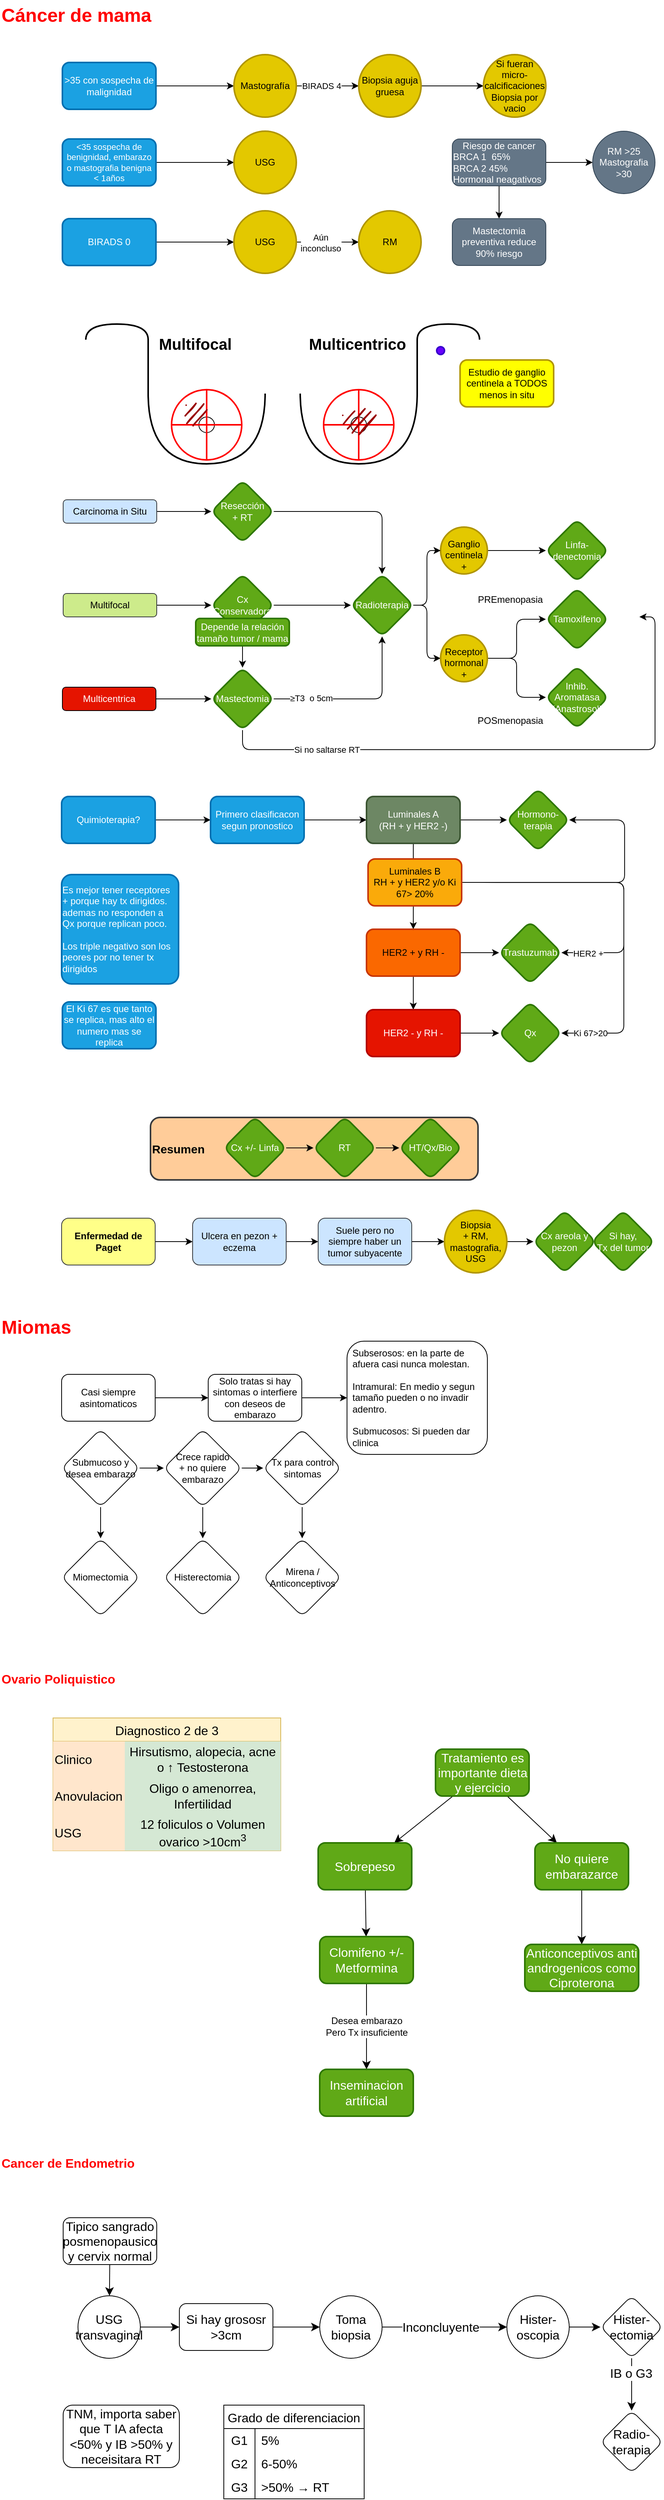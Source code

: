 <mxfile version="21.5.0" type="github">
  <diagram name="Página-1" id="x1ECHJm3GgScoIIS8FfD">
    <mxGraphModel dx="286" dy="864" grid="1" gridSize="10" guides="1" tooltips="1" connect="1" arrows="1" fold="1" page="1" pageScale="1" pageWidth="850" pageHeight="1100" math="0" shadow="0">
      <root>
        <mxCell id="0" />
        <mxCell id="1" parent="0" />
        <mxCell id="3IjL7LeWgJH9LYlmYb9x-1" value="Cáncer de mama" style="text;strokeColor=none;fillColor=none;html=1;fontSize=24;fontStyle=1;verticalAlign=middle;align=left;fontColor=#FF0000;" parent="1" vertex="1">
          <mxGeometry width="160" height="40" as="geometry" />
        </mxCell>
        <mxCell id="3IjL7LeWgJH9LYlmYb9x-4" value="" style="edgeStyle=orthogonalEdgeStyle;rounded=0;orthogonalLoop=1;jettySize=auto;html=1;" parent="1" source="3IjL7LeWgJH9LYlmYb9x-2" target="3IjL7LeWgJH9LYlmYb9x-3" edge="1">
          <mxGeometry relative="1" as="geometry" />
        </mxCell>
        <mxCell id="3IjL7LeWgJH9LYlmYb9x-2" value="&amp;gt;35 con sospecha de malignidad" style="rounded=1;whiteSpace=wrap;html=1;fillColor=#1ba1e2;fontColor=#ffffff;strokeColor=#006EAF;strokeWidth=2;" parent="1" vertex="1">
          <mxGeometry x="80" y="80" width="120" height="60" as="geometry" />
        </mxCell>
        <mxCell id="3IjL7LeWgJH9LYlmYb9x-6" value="" style="edgeStyle=orthogonalEdgeStyle;rounded=0;orthogonalLoop=1;jettySize=auto;html=1;" parent="1" source="3IjL7LeWgJH9LYlmYb9x-3" target="3IjL7LeWgJH9LYlmYb9x-5" edge="1">
          <mxGeometry relative="1" as="geometry" />
        </mxCell>
        <mxCell id="3IjL7LeWgJH9LYlmYb9x-7" value="BIRADS 4" style="edgeLabel;html=1;align=center;verticalAlign=middle;resizable=0;points=[];" parent="3IjL7LeWgJH9LYlmYb9x-6" vertex="1" connectable="0">
          <mxGeometry x="-0.2" relative="1" as="geometry">
            <mxPoint as="offset" />
          </mxGeometry>
        </mxCell>
        <mxCell id="3IjL7LeWgJH9LYlmYb9x-3" value="Mastografía" style="ellipse;whiteSpace=wrap;html=1;rounded=1;fillColor=#e3c800;fontColor=#000000;strokeColor=#B09500;strokeWidth=2;" parent="1" vertex="1">
          <mxGeometry x="300" y="70" width="80" height="80" as="geometry" />
        </mxCell>
        <mxCell id="3IjL7LeWgJH9LYlmYb9x-47" value="" style="edgeStyle=orthogonalEdgeStyle;rounded=0;orthogonalLoop=1;jettySize=auto;html=1;" parent="1" source="3IjL7LeWgJH9LYlmYb9x-5" target="3IjL7LeWgJH9LYlmYb9x-46" edge="1">
          <mxGeometry relative="1" as="geometry" />
        </mxCell>
        <mxCell id="3IjL7LeWgJH9LYlmYb9x-5" value="Biopsia aguja gruesa" style="ellipse;whiteSpace=wrap;html=1;rounded=1;fillColor=#e3c800;fontColor=#000000;strokeColor=#B09500;strokeWidth=2;" parent="1" vertex="1">
          <mxGeometry x="460" y="70" width="80" height="80" as="geometry" />
        </mxCell>
        <mxCell id="3IjL7LeWgJH9LYlmYb9x-11" value="" style="edgeStyle=orthogonalEdgeStyle;rounded=0;orthogonalLoop=1;jettySize=auto;html=1;" parent="1" source="3IjL7LeWgJH9LYlmYb9x-8" target="3IjL7LeWgJH9LYlmYb9x-10" edge="1">
          <mxGeometry relative="1" as="geometry" />
        </mxCell>
        <mxCell id="3IjL7LeWgJH9LYlmYb9x-8" value="&amp;lt;35 sospecha de benignidad, embarazo o mastografia benigna &amp;lt; 1años" style="whiteSpace=wrap;html=1;rounded=1;fontSize=11;fillColor=#1ba1e2;fontColor=#ffffff;strokeColor=#006EAF;strokeWidth=2;" parent="1" vertex="1">
          <mxGeometry x="80" y="178" width="120" height="60" as="geometry" />
        </mxCell>
        <mxCell id="3IjL7LeWgJH9LYlmYb9x-10" value="USG" style="ellipse;whiteSpace=wrap;html=1;rounded=1;fillColor=#e3c800;fontColor=#000000;strokeColor=#B09500;strokeWidth=2;" parent="1" vertex="1">
          <mxGeometry x="300" y="168" width="80" height="80" as="geometry" />
        </mxCell>
        <mxCell id="3IjL7LeWgJH9LYlmYb9x-12" value="" style="edgeStyle=orthogonalEdgeStyle;rounded=0;orthogonalLoop=1;jettySize=auto;html=1;" parent="1" source="3IjL7LeWgJH9LYlmYb9x-13" target="3IjL7LeWgJH9LYlmYb9x-14" edge="1">
          <mxGeometry relative="1" as="geometry" />
        </mxCell>
        <mxCell id="3IjL7LeWgJH9LYlmYb9x-13" value="BIRADS 0" style="whiteSpace=wrap;html=1;rounded=1;fillColor=#1ba1e2;fontColor=#ffffff;strokeColor=#006EAF;strokeWidth=2;" parent="1" vertex="1">
          <mxGeometry x="80" y="280" width="120" height="60" as="geometry" />
        </mxCell>
        <mxCell id="3IjL7LeWgJH9LYlmYb9x-16" value="" style="edgeStyle=orthogonalEdgeStyle;rounded=0;orthogonalLoop=1;jettySize=auto;html=1;" parent="1" source="3IjL7LeWgJH9LYlmYb9x-14" target="3IjL7LeWgJH9LYlmYb9x-15" edge="1">
          <mxGeometry relative="1" as="geometry" />
        </mxCell>
        <mxCell id="3IjL7LeWgJH9LYlmYb9x-17" value="Aún &lt;br&gt;inconcluso" style="edgeLabel;html=1;align=center;verticalAlign=middle;resizable=0;points=[];" parent="3IjL7LeWgJH9LYlmYb9x-16" vertex="1" connectable="0">
          <mxGeometry x="-0.225" y="-1" relative="1" as="geometry">
            <mxPoint as="offset" />
          </mxGeometry>
        </mxCell>
        <mxCell id="3IjL7LeWgJH9LYlmYb9x-14" value="USG" style="ellipse;whiteSpace=wrap;html=1;rounded=1;fillColor=#e3c800;fontColor=#000000;strokeColor=#B09500;strokeWidth=2;" parent="1" vertex="1">
          <mxGeometry x="300" y="270" width="80" height="80" as="geometry" />
        </mxCell>
        <mxCell id="3IjL7LeWgJH9LYlmYb9x-15" value="RM" style="ellipse;whiteSpace=wrap;html=1;rounded=1;fillColor=#e3c800;fontColor=#000000;strokeColor=#B09500;strokeWidth=2;" parent="1" vertex="1">
          <mxGeometry x="460" y="270" width="80" height="80" as="geometry" />
        </mxCell>
        <mxCell id="3IjL7LeWgJH9LYlmYb9x-117" value="" style="edgeStyle=orthogonalEdgeStyle;rounded=0;orthogonalLoop=1;jettySize=auto;html=1;" parent="1" source="3IjL7LeWgJH9LYlmYb9x-18" target="3IjL7LeWgJH9LYlmYb9x-116" edge="1">
          <mxGeometry relative="1" as="geometry" />
        </mxCell>
        <mxCell id="3IjL7LeWgJH9LYlmYb9x-124" value="" style="edgeStyle=orthogonalEdgeStyle;rounded=0;orthogonalLoop=1;jettySize=auto;html=1;" parent="1" source="3IjL7LeWgJH9LYlmYb9x-18" target="3IjL7LeWgJH9LYlmYb9x-123" edge="1">
          <mxGeometry relative="1" as="geometry" />
        </mxCell>
        <mxCell id="3IjL7LeWgJH9LYlmYb9x-18" value="Riesgo de cancer&lt;br&gt;&lt;div align=&quot;left&quot;&gt;BRCA 1&amp;nbsp; 65%&lt;br&gt;BRCA 2 45%&amp;nbsp;&amp;nbsp;&amp;nbsp; Hormonal neagativos&lt;/div&gt;" style="rounded=1;whiteSpace=wrap;html=1;fillColor=#647687;fontColor=#ffffff;strokeColor=#314354;" parent="1" vertex="1">
          <mxGeometry x="580" y="178" width="120" height="60" as="geometry" />
        </mxCell>
        <mxCell id="3IjL7LeWgJH9LYlmYb9x-50" value="" style="edgeStyle=orthogonalEdgeStyle;rounded=0;orthogonalLoop=1;jettySize=auto;html=1;" parent="1" source="3IjL7LeWgJH9LYlmYb9x-22" target="3IjL7LeWgJH9LYlmYb9x-49" edge="1">
          <mxGeometry relative="1" as="geometry" />
        </mxCell>
        <mxCell id="3IjL7LeWgJH9LYlmYb9x-22" value="Carcinoma in Situ" style="rounded=1;whiteSpace=wrap;html=1;fillColor=#cce5ff;strokeColor=#36393d;" parent="1" vertex="1">
          <mxGeometry x="81" y="640" width="120" height="30" as="geometry" />
        </mxCell>
        <mxCell id="3IjL7LeWgJH9LYlmYb9x-23" value="" style="shape=requiredInterface;html=1;verticalLabelPosition=bottom;sketch=0;direction=south;strokeWidth=2;" parent="1" vertex="1">
          <mxGeometry x="190" y="504" width="150" height="90" as="geometry" />
        </mxCell>
        <mxCell id="3IjL7LeWgJH9LYlmYb9x-24" value="" style="shape=requiredInterface;html=1;verticalLabelPosition=bottom;sketch=0;direction=north;strokeWidth=2;" parent="1" vertex="1">
          <mxGeometry x="110" y="415" width="80" height="20" as="geometry" />
        </mxCell>
        <mxCell id="3IjL7LeWgJH9LYlmYb9x-26" value="" style="endArrow=none;html=1;rounded=0;strokeWidth=2;" parent="1" edge="1">
          <mxGeometry width="50" height="50" relative="1" as="geometry">
            <mxPoint x="190" y="504" as="sourcePoint" />
            <mxPoint x="190" y="434" as="targetPoint" />
          </mxGeometry>
        </mxCell>
        <mxCell id="3IjL7LeWgJH9LYlmYb9x-31" value="" style="ellipse;whiteSpace=wrap;html=1;aspect=fixed;" parent="1" vertex="1">
          <mxGeometry x="255" y="534" width="20" height="20" as="geometry" />
        </mxCell>
        <mxCell id="3IjL7LeWgJH9LYlmYb9x-32" value="" style="shape=orEllipse;perimeter=ellipsePerimeter;whiteSpace=wrap;html=1;backgroundOutline=1;fillColor=none;strokeWidth=2;strokeColor=#FF0000;" parent="1" vertex="1">
          <mxGeometry x="220" y="499" width="90" height="90" as="geometry" />
        </mxCell>
        <mxCell id="3IjL7LeWgJH9LYlmYb9x-33" value="" style="shape=requiredInterface;html=1;verticalLabelPosition=bottom;sketch=0;direction=south;strokeWidth=2;" parent="1" vertex="1">
          <mxGeometry x="385" y="504" width="150" height="90" as="geometry" />
        </mxCell>
        <mxCell id="3IjL7LeWgJH9LYlmYb9x-34" value="" style="shape=requiredInterface;html=1;verticalLabelPosition=bottom;sketch=0;direction=north;strokeWidth=2;" parent="1" vertex="1">
          <mxGeometry x="535" y="415" width="80" height="20" as="geometry" />
        </mxCell>
        <mxCell id="3IjL7LeWgJH9LYlmYb9x-35" value="" style="endArrow=none;html=1;rounded=0;strokeWidth=2;" parent="1" edge="1">
          <mxGeometry width="50" height="50" relative="1" as="geometry">
            <mxPoint x="535" y="505" as="sourcePoint" />
            <mxPoint x="535" y="435" as="targetPoint" />
          </mxGeometry>
        </mxCell>
        <mxCell id="3IjL7LeWgJH9LYlmYb9x-36" value="" style="ellipse;whiteSpace=wrap;html=1;aspect=fixed;" parent="1" vertex="1">
          <mxGeometry x="450" y="534" width="20" height="20" as="geometry" />
        </mxCell>
        <mxCell id="3IjL7LeWgJH9LYlmYb9x-37" value="" style="shape=orEllipse;perimeter=ellipsePerimeter;whiteSpace=wrap;html=1;backgroundOutline=1;fillColor=none;strokeWidth=2;strokeColor=#FF0000;" parent="1" vertex="1">
          <mxGeometry x="415" y="499" width="90" height="90" as="geometry" />
        </mxCell>
        <mxCell id="3IjL7LeWgJH9LYlmYb9x-43" value="" style="ellipse;whiteSpace=wrap;html=1;aspect=fixed;fillColor=#6a00ff;strokeColor=#3700CC;fontColor=#ffffff;strokeWidth=2;" parent="1" vertex="1">
          <mxGeometry x="560" y="444" width="10" height="10" as="geometry" />
        </mxCell>
        <mxCell id="3IjL7LeWgJH9LYlmYb9x-44" value="Multifocal" style="text;strokeColor=none;fillColor=none;html=1;fontSize=20;fontStyle=1;verticalAlign=middle;align=center;" parent="1" vertex="1">
          <mxGeometry x="200" y="420" width="100" height="40" as="geometry" />
        </mxCell>
        <mxCell id="3IjL7LeWgJH9LYlmYb9x-45" value="Multicentrico" style="text;strokeColor=none;fillColor=none;html=1;fontSize=20;fontStyle=1;verticalAlign=middle;align=center;" parent="1" vertex="1">
          <mxGeometry x="408" y="420" width="100" height="40" as="geometry" />
        </mxCell>
        <mxCell id="3IjL7LeWgJH9LYlmYb9x-46" value="Si fueran micro-calcificaciones Biopsia por vacio" style="ellipse;whiteSpace=wrap;html=1;rounded=1;fillColor=#e3c800;fontColor=#000000;strokeColor=#B09500;strokeWidth=2;" parent="1" vertex="1">
          <mxGeometry x="620" y="70" width="80" height="80" as="geometry" />
        </mxCell>
        <mxCell id="3IjL7LeWgJH9LYlmYb9x-114" style="edgeStyle=orthogonalEdgeStyle;rounded=1;orthogonalLoop=1;jettySize=auto;html=1;" parent="1" source="3IjL7LeWgJH9LYlmYb9x-49" target="3IjL7LeWgJH9LYlmYb9x-62" edge="1">
          <mxGeometry relative="1" as="geometry" />
        </mxCell>
        <mxCell id="3IjL7LeWgJH9LYlmYb9x-49" value="Resección&lt;br&gt;+ RT" style="rhombus;whiteSpace=wrap;html=1;rounded=1;fillColor=#60a917;fontColor=#ffffff;strokeColor=#2D7600;strokeWidth=2;" parent="1" vertex="1">
          <mxGeometry x="271" y="615" width="80" height="80" as="geometry" />
        </mxCell>
        <mxCell id="3IjL7LeWgJH9LYlmYb9x-56" value="" style="edgeStyle=orthogonalEdgeStyle;rounded=0;orthogonalLoop=1;jettySize=auto;html=1;" parent="1" source="3IjL7LeWgJH9LYlmYb9x-51" target="3IjL7LeWgJH9LYlmYb9x-55" edge="1">
          <mxGeometry relative="1" as="geometry" />
        </mxCell>
        <mxCell id="3IjL7LeWgJH9LYlmYb9x-51" value="Multifocal" style="rounded=1;whiteSpace=wrap;html=1;fillColor=#cdeb8b;strokeColor=#36393d;" parent="1" vertex="1">
          <mxGeometry x="81" y="760" width="120" height="30" as="geometry" />
        </mxCell>
        <mxCell id="3IjL7LeWgJH9LYlmYb9x-52" value="" style="ellipse;whiteSpace=wrap;html=1;strokeWidth=0;fillWeight=2;hachureGap=8;fillColor=#990000;fillStyle=dots;sketch=1;strokeColor=none;" parent="1" vertex="1">
          <mxGeometry x="235" y="512" width="30" height="34" as="geometry" />
        </mxCell>
        <mxCell id="3IjL7LeWgJH9LYlmYb9x-53" value="" style="ellipse;whiteSpace=wrap;html=1;strokeWidth=0;fillWeight=2;hachureGap=8;fillColor=#990000;fillStyle=dots;sketch=1;strokeColor=none;" parent="1" vertex="1">
          <mxGeometry x="437.5" y="521" width="45" height="33" as="geometry" />
        </mxCell>
        <mxCell id="3IjL7LeWgJH9LYlmYb9x-54" value="Estudio de ganglio centinela a TODOS menos in situ" style="rounded=1;whiteSpace=wrap;html=1;fillColor=#FFFF00;fontColor=#000000;strokeColor=#B09500;strokeWidth=2;" parent="1" vertex="1">
          <mxGeometry x="590" y="461" width="120" height="60" as="geometry" />
        </mxCell>
        <mxCell id="3IjL7LeWgJH9LYlmYb9x-65" value="" style="orthogonalLoop=1;jettySize=auto;html=1;edgeStyle=elbowEdgeStyle;rounded=1;" parent="1" source="3IjL7LeWgJH9LYlmYb9x-55" target="3IjL7LeWgJH9LYlmYb9x-62" edge="1">
          <mxGeometry relative="1" as="geometry" />
        </mxCell>
        <mxCell id="3IjL7LeWgJH9LYlmYb9x-55" value="Cx Conservadora" style="rhombus;whiteSpace=wrap;html=1;rounded=1;fillColor=#60a917;fontColor=#ffffff;strokeColor=#2D7600;strokeWidth=2;" parent="1" vertex="1">
          <mxGeometry x="271" y="735" width="80" height="80" as="geometry" />
        </mxCell>
        <mxCell id="3IjL7LeWgJH9LYlmYb9x-57" value="" style="edgeStyle=orthogonalEdgeStyle;rounded=0;orthogonalLoop=1;jettySize=auto;html=1;" parent="1" source="3IjL7LeWgJH9LYlmYb9x-58" target="3IjL7LeWgJH9LYlmYb9x-59" edge="1">
          <mxGeometry relative="1" as="geometry" />
        </mxCell>
        <mxCell id="3IjL7LeWgJH9LYlmYb9x-58" value="Multicentrica" style="rounded=1;whiteSpace=wrap;html=1;fillColor=#e51400;fontColor=#ffffff;strokeColor=#000000;" parent="1" vertex="1">
          <mxGeometry x="80" y="880" width="120" height="30" as="geometry" />
        </mxCell>
        <mxCell id="3IjL7LeWgJH9LYlmYb9x-63" value="" style="orthogonalLoop=1;jettySize=auto;html=1;edgeStyle=elbowEdgeStyle;rounded=1;entryX=0.5;entryY=1;entryDx=0;entryDy=0;" parent="1" source="3IjL7LeWgJH9LYlmYb9x-59" target="3IjL7LeWgJH9LYlmYb9x-62" edge="1">
          <mxGeometry relative="1" as="geometry">
            <Array as="points">
              <mxPoint x="490" y="895" />
            </Array>
          </mxGeometry>
        </mxCell>
        <mxCell id="3IjL7LeWgJH9LYlmYb9x-79" value="≥T3&amp;nbsp; o 5cm" style="edgeLabel;html=1;align=center;verticalAlign=middle;resizable=0;points=[];" parent="3IjL7LeWgJH9LYlmYb9x-63" vertex="1" connectable="0">
          <mxGeometry x="-0.581" y="-1" relative="1" as="geometry">
            <mxPoint x="2" y="-2" as="offset" />
          </mxGeometry>
        </mxCell>
        <mxCell id="3IjL7LeWgJH9LYlmYb9x-77" style="edgeStyle=orthogonalEdgeStyle;rounded=1;orthogonalLoop=1;jettySize=auto;html=1;" parent="1" source="3IjL7LeWgJH9LYlmYb9x-59" edge="1">
          <mxGeometry relative="1" as="geometry">
            <mxPoint x="820" y="790" as="targetPoint" />
            <Array as="points">
              <mxPoint x="311" y="960" />
              <mxPoint x="840" y="960" />
            </Array>
          </mxGeometry>
        </mxCell>
        <mxCell id="3IjL7LeWgJH9LYlmYb9x-80" value="Si no saltarse RT" style="edgeLabel;html=1;align=center;verticalAlign=middle;resizable=0;points=[];" parent="3IjL7LeWgJH9LYlmYb9x-77" vertex="1" connectable="0">
          <mxGeometry x="-0.64" y="-2" relative="1" as="geometry">
            <mxPoint x="-1" y="-2" as="offset" />
          </mxGeometry>
        </mxCell>
        <mxCell id="3IjL7LeWgJH9LYlmYb9x-59" value="Mastectomia" style="rhombus;whiteSpace=wrap;html=1;rounded=1;fillColor=#60a917;fontColor=#ffffff;strokeColor=#2D7600;strokeWidth=2;" parent="1" vertex="1">
          <mxGeometry x="271" y="855" width="80" height="80" as="geometry" />
        </mxCell>
        <mxCell id="3IjL7LeWgJH9LYlmYb9x-115" style="edgeStyle=orthogonalEdgeStyle;rounded=0;orthogonalLoop=1;jettySize=auto;html=1;entryX=0.5;entryY=0;entryDx=0;entryDy=0;" parent="1" source="3IjL7LeWgJH9LYlmYb9x-60" target="3IjL7LeWgJH9LYlmYb9x-59" edge="1">
          <mxGeometry relative="1" as="geometry" />
        </mxCell>
        <mxCell id="3IjL7LeWgJH9LYlmYb9x-60" value="Depende la relación tamaño tumor / mama" style="rounded=1;whiteSpace=wrap;html=1;fillColor=#60a917;fontColor=#ffffff;strokeColor=#2D7600;strokeWidth=2;" parent="1" vertex="1">
          <mxGeometry x="251" y="792" width="120" height="35" as="geometry" />
        </mxCell>
        <mxCell id="3IjL7LeWgJH9LYlmYb9x-68" value="" style="edgeStyle=elbowEdgeStyle;orthogonalLoop=1;jettySize=auto;html=1;" parent="1" source="3IjL7LeWgJH9LYlmYb9x-61" target="3IjL7LeWgJH9LYlmYb9x-67" edge="1">
          <mxGeometry relative="1" as="geometry" />
        </mxCell>
        <mxCell id="3IjL7LeWgJH9LYlmYb9x-61" value="Ganglio centinela +" style="ellipse;whiteSpace=wrap;html=1;aspect=fixed;verticalAlign=bottom;fillColor=#e3c800;fontColor=#000000;strokeColor=#B09500;strokeWidth=2;" parent="1" vertex="1">
          <mxGeometry x="565" y="675" width="60" height="60" as="geometry" />
        </mxCell>
        <mxCell id="3IjL7LeWgJH9LYlmYb9x-64" value="" style="edgeStyle=elbowEdgeStyle;orthogonalLoop=1;jettySize=auto;html=1;exitX=1;exitY=0.5;exitDx=0;exitDy=0;" parent="1" source="3IjL7LeWgJH9LYlmYb9x-62" target="3IjL7LeWgJH9LYlmYb9x-61" edge="1">
          <mxGeometry relative="1" as="geometry">
            <mxPoint x="535" y="773" as="sourcePoint" />
          </mxGeometry>
        </mxCell>
        <mxCell id="3IjL7LeWgJH9LYlmYb9x-70" value="" style="edgeStyle=elbowEdgeStyle;orthogonalLoop=1;jettySize=auto;html=1;exitX=1;exitY=0.5;exitDx=0;exitDy=0;" parent="1" source="3IjL7LeWgJH9LYlmYb9x-62" target="3IjL7LeWgJH9LYlmYb9x-69" edge="1">
          <mxGeometry relative="1" as="geometry">
            <mxPoint x="535" y="773" as="sourcePoint" />
          </mxGeometry>
        </mxCell>
        <mxCell id="3IjL7LeWgJH9LYlmYb9x-62" value="Radioterapia" style="rhombus;whiteSpace=wrap;html=1;rounded=1;fillColor=#60a917;fontColor=#ffffff;strokeColor=#2D7600;strokeWidth=2;" parent="1" vertex="1">
          <mxGeometry x="450" y="735" width="80" height="80" as="geometry" />
        </mxCell>
        <mxCell id="3IjL7LeWgJH9LYlmYb9x-67" value="Linfa-denectomia " style="rhombus;whiteSpace=wrap;html=1;rounded=1;fillColor=#60a917;fontColor=#ffffff;strokeColor=#2D7600;strokeWidth=2;" parent="1" vertex="1">
          <mxGeometry x="700" y="665" width="80" height="80" as="geometry" />
        </mxCell>
        <mxCell id="3IjL7LeWgJH9LYlmYb9x-72" value="" style="edgeStyle=elbowEdgeStyle;orthogonalLoop=1;jettySize=auto;html=1;" parent="1" source="3IjL7LeWgJH9LYlmYb9x-69" target="3IjL7LeWgJH9LYlmYb9x-71" edge="1">
          <mxGeometry relative="1" as="geometry" />
        </mxCell>
        <mxCell id="3IjL7LeWgJH9LYlmYb9x-74" value="" style="edgeStyle=elbowEdgeStyle;orthogonalLoop=1;jettySize=auto;html=1;" parent="1" source="3IjL7LeWgJH9LYlmYb9x-69" target="3IjL7LeWgJH9LYlmYb9x-73" edge="1">
          <mxGeometry relative="1" as="geometry" />
        </mxCell>
        <mxCell id="3IjL7LeWgJH9LYlmYb9x-69" value="Receptor hormonal +" style="ellipse;whiteSpace=wrap;html=1;rounded=1;verticalAlign=bottom;fillColor=#e3c800;fontColor=#000000;strokeColor=#B09500;strokeWidth=2;" parent="1" vertex="1">
          <mxGeometry x="565" y="813" width="60" height="60" as="geometry" />
        </mxCell>
        <mxCell id="3IjL7LeWgJH9LYlmYb9x-71" value="Tamoxifeno" style="rhombus;whiteSpace=wrap;html=1;rounded=1;fillColor=#60a917;fontColor=#ffffff;strokeColor=#2D7600;strokeWidth=2;" parent="1" vertex="1">
          <mxGeometry x="700" y="753" width="80" height="80" as="geometry" />
        </mxCell>
        <mxCell id="3IjL7LeWgJH9LYlmYb9x-73" value="Inhib. Aromatasa (Anastrosol)" style="rhombus;whiteSpace=wrap;html=1;rounded=1;fillColor=#60a917;fontColor=#ffffff;strokeColor=#2D7600;strokeWidth=2;" parent="1" vertex="1">
          <mxGeometry x="700" y="853" width="80" height="80" as="geometry" />
        </mxCell>
        <mxCell id="3IjL7LeWgJH9LYlmYb9x-75" value="PREmenopasia" style="text;html=1;align=center;verticalAlign=middle;resizable=0;points=[];autosize=1;strokeColor=none;fillColor=none;" parent="1" vertex="1">
          <mxGeometry x="599" y="753" width="110" height="30" as="geometry" />
        </mxCell>
        <mxCell id="3IjL7LeWgJH9LYlmYb9x-76" value="POSmenopasia" style="text;html=1;align=center;verticalAlign=middle;resizable=0;points=[];autosize=1;strokeColor=none;fillColor=none;" parent="1" vertex="1">
          <mxGeometry x="599" y="908" width="110" height="30" as="geometry" />
        </mxCell>
        <mxCell id="3IjL7LeWgJH9LYlmYb9x-84" value="" style="edgeStyle=orthogonalEdgeStyle;rounded=0;orthogonalLoop=1;jettySize=auto;html=1;" parent="1" source="3IjL7LeWgJH9LYlmYb9x-82" target="3IjL7LeWgJH9LYlmYb9x-83" edge="1">
          <mxGeometry relative="1" as="geometry" />
        </mxCell>
        <mxCell id="3IjL7LeWgJH9LYlmYb9x-82" value="Quimioterapia?" style="rounded=1;whiteSpace=wrap;html=1;fillColor=#1ba1e2;fontColor=#ffffff;strokeColor=#006EAF;strokeWidth=2;" parent="1" vertex="1">
          <mxGeometry x="79" y="1020" width="120" height="60" as="geometry" />
        </mxCell>
        <mxCell id="3IjL7LeWgJH9LYlmYb9x-86" value="" style="edgeStyle=orthogonalEdgeStyle;rounded=0;orthogonalLoop=1;jettySize=auto;html=1;" parent="1" source="3IjL7LeWgJH9LYlmYb9x-83" target="3IjL7LeWgJH9LYlmYb9x-85" edge="1">
          <mxGeometry relative="1" as="geometry" />
        </mxCell>
        <mxCell id="3IjL7LeWgJH9LYlmYb9x-83" value="Primero clasificacon segun pronostico" style="whiteSpace=wrap;html=1;rounded=1;fillColor=#1ba1e2;fontColor=#ffffff;strokeColor=#006EAF;strokeWidth=2;" parent="1" vertex="1">
          <mxGeometry x="270" y="1020" width="120" height="60" as="geometry" />
        </mxCell>
        <mxCell id="3IjL7LeWgJH9LYlmYb9x-88" value="" style="edgeStyle=orthogonalEdgeStyle;rounded=0;orthogonalLoop=1;jettySize=auto;html=1;" parent="1" source="3IjL7LeWgJH9LYlmYb9x-85" target="3IjL7LeWgJH9LYlmYb9x-87" edge="1">
          <mxGeometry relative="1" as="geometry" />
        </mxCell>
        <mxCell id="3IjL7LeWgJH9LYlmYb9x-100" value="" style="edgeStyle=orthogonalEdgeStyle;rounded=0;orthogonalLoop=1;jettySize=auto;html=1;" parent="1" source="3IjL7LeWgJH9LYlmYb9x-85" target="3IjL7LeWgJH9LYlmYb9x-99" edge="1">
          <mxGeometry relative="1" as="geometry" />
        </mxCell>
        <mxCell id="3IjL7LeWgJH9LYlmYb9x-85" value="Luminales A&lt;br&gt;(RH + y HER2 -)" style="whiteSpace=wrap;html=1;rounded=1;fillColor=#6d8764;fontColor=#ffffff;strokeColor=#3A5431;strokeWidth=2;" parent="1" vertex="1">
          <mxGeometry x="470" y="1020" width="120" height="60" as="geometry" />
        </mxCell>
        <mxCell id="3IjL7LeWgJH9LYlmYb9x-90" value="" style="edgeStyle=orthogonalEdgeStyle;rounded=0;orthogonalLoop=1;jettySize=auto;html=1;" parent="1" source="3IjL7LeWgJH9LYlmYb9x-87" target="3IjL7LeWgJH9LYlmYb9x-89" edge="1">
          <mxGeometry relative="1" as="geometry" />
        </mxCell>
        <mxCell id="3IjL7LeWgJH9LYlmYb9x-93" value="" style="edgeStyle=orthogonalEdgeStyle;rounded=0;orthogonalLoop=1;jettySize=auto;html=1;" parent="1" source="3IjL7LeWgJH9LYlmYb9x-87" target="3IjL7LeWgJH9LYlmYb9x-92" edge="1">
          <mxGeometry relative="1" as="geometry" />
        </mxCell>
        <mxCell id="3IjL7LeWgJH9LYlmYb9x-87" value="HER2 + y RH -" style="whiteSpace=wrap;html=1;rounded=1;fillColor=#fa6800;fontColor=#000000;strokeColor=#C73500;strokeWidth=2;" parent="1" vertex="1">
          <mxGeometry x="470" y="1190" width="120" height="60" as="geometry" />
        </mxCell>
        <mxCell id="3IjL7LeWgJH9LYlmYb9x-95" value="" style="edgeStyle=orthogonalEdgeStyle;rounded=0;orthogonalLoop=1;jettySize=auto;html=1;" parent="1" source="3IjL7LeWgJH9LYlmYb9x-89" target="3IjL7LeWgJH9LYlmYb9x-94" edge="1">
          <mxGeometry relative="1" as="geometry" />
        </mxCell>
        <mxCell id="3IjL7LeWgJH9LYlmYb9x-89" value="HER2 - y RH -" style="whiteSpace=wrap;html=1;rounded=1;fillColor=#e51400;fontColor=#ffffff;strokeColor=#B20000;strokeWidth=2;" parent="1" vertex="1">
          <mxGeometry x="470" y="1293" width="120" height="60" as="geometry" />
        </mxCell>
        <mxCell id="3IjL7LeWgJH9LYlmYb9x-91" value="&lt;div align=&quot;left&quot;&gt;Es mejor tener receptores + porque hay tx dirigidos. ademas no responden a Qx porque replican poco. &lt;br&gt;&lt;/div&gt;&lt;div align=&quot;left&quot;&gt;&lt;br&gt;&lt;/div&gt;&lt;div align=&quot;left&quot;&gt;Los triple negativo son los peores por no tener tx dirigidos&lt;br&gt;&lt;/div&gt;" style="rounded=1;whiteSpace=wrap;html=1;align=center;arcSize=9;fillColor=#1ba1e2;fontColor=#ffffff;strokeColor=#006EAF;strokeWidth=2;" parent="1" vertex="1">
          <mxGeometry x="79" y="1120" width="150" height="140" as="geometry" />
        </mxCell>
        <mxCell id="3IjL7LeWgJH9LYlmYb9x-92" value="Trastuzumab" style="rhombus;whiteSpace=wrap;html=1;rounded=1;strokeWidth=2;fillColor=#60a917;fontColor=#ffffff;strokeColor=#2D7600;" parent="1" vertex="1">
          <mxGeometry x="640" y="1180" width="80" height="80" as="geometry" />
        </mxCell>
        <mxCell id="3IjL7LeWgJH9LYlmYb9x-94" value="Qx" style="rhombus;whiteSpace=wrap;html=1;rounded=1;strokeWidth=2;fillColor=#60a917;fontColor=#ffffff;strokeColor=#2D7600;" parent="1" vertex="1">
          <mxGeometry x="640" y="1283" width="80" height="80" as="geometry" />
        </mxCell>
        <mxCell id="3IjL7LeWgJH9LYlmYb9x-118" style="edgeStyle=orthogonalEdgeStyle;rounded=1;orthogonalLoop=1;jettySize=auto;html=1;entryX=1;entryY=0.5;entryDx=0;entryDy=0;" parent="1" target="3IjL7LeWgJH9LYlmYb9x-99" edge="1">
          <mxGeometry relative="1" as="geometry">
            <mxPoint x="613" y="1130.059" as="sourcePoint" />
            <mxPoint x="751" y="1050" as="targetPoint" />
            <Array as="points">
              <mxPoint x="801" y="1130" />
              <mxPoint x="801" y="1050" />
            </Array>
          </mxGeometry>
        </mxCell>
        <mxCell id="3IjL7LeWgJH9LYlmYb9x-119" style="edgeStyle=orthogonalEdgeStyle;rounded=1;orthogonalLoop=1;jettySize=auto;html=1;entryX=1;entryY=0.5;entryDx=0;entryDy=0;" parent="1" source="3IjL7LeWgJH9LYlmYb9x-97" target="3IjL7LeWgJH9LYlmYb9x-92" edge="1">
          <mxGeometry relative="1" as="geometry">
            <Array as="points">
              <mxPoint x="800" y="1130" />
              <mxPoint x="800" y="1220" />
            </Array>
          </mxGeometry>
        </mxCell>
        <mxCell id="3IjL7LeWgJH9LYlmYb9x-121" value="HER2 +" style="edgeLabel;html=1;align=center;verticalAlign=middle;resizable=0;points=[];" parent="3IjL7LeWgJH9LYlmYb9x-119" vertex="1" connectable="0">
          <mxGeometry x="0.846" y="1" relative="1" as="geometry">
            <mxPoint x="5" as="offset" />
          </mxGeometry>
        </mxCell>
        <mxCell id="3IjL7LeWgJH9LYlmYb9x-120" style="edgeStyle=orthogonalEdgeStyle;rounded=1;orthogonalLoop=1;jettySize=auto;html=1;entryX=1;entryY=0.5;entryDx=0;entryDy=0;" parent="1" source="3IjL7LeWgJH9LYlmYb9x-97" target="3IjL7LeWgJH9LYlmYb9x-94" edge="1">
          <mxGeometry relative="1" as="geometry">
            <Array as="points">
              <mxPoint x="800" y="1130" />
              <mxPoint x="800" y="1323" />
            </Array>
          </mxGeometry>
        </mxCell>
        <mxCell id="3IjL7LeWgJH9LYlmYb9x-122" value="Ki 67&amp;gt;20" style="edgeLabel;html=1;align=center;verticalAlign=middle;resizable=0;points=[];" parent="3IjL7LeWgJH9LYlmYb9x-120" vertex="1" connectable="0">
          <mxGeometry x="0.874" relative="1" as="geometry">
            <mxPoint x="6" as="offset" />
          </mxGeometry>
        </mxCell>
        <mxCell id="3IjL7LeWgJH9LYlmYb9x-97" value="Luminales B&lt;br&gt;RH + y HER2 y/o Ki 67&amp;gt; 20%" style="whiteSpace=wrap;html=1;rounded=1;fillColor=#FAAA0A;fontColor=#000000;strokeColor=#C73500;strokeWidth=2;" parent="1" vertex="1">
          <mxGeometry x="472" y="1100" width="120" height="60" as="geometry" />
        </mxCell>
        <mxCell id="3IjL7LeWgJH9LYlmYb9x-99" value="Hormono-terapia" style="rhombus;whiteSpace=wrap;html=1;rounded=1;strokeWidth=2;fillColor=#60a917;fontColor=#ffffff;strokeColor=#2D7600;" parent="1" vertex="1">
          <mxGeometry x="650" y="1010" width="80" height="80" as="geometry" />
        </mxCell>
        <mxCell id="3IjL7LeWgJH9LYlmYb9x-101" value="El Ki 67 es que tanto se replica, mas alto el numero mas se replica" style="rounded=1;whiteSpace=wrap;html=1;fillColor=#1ba1e2;fontColor=#ffffff;strokeColor=#006EAF;strokeWidth=2;" parent="1" vertex="1">
          <mxGeometry x="80" y="1283" width="120" height="60" as="geometry" />
        </mxCell>
        <mxCell id="3IjL7LeWgJH9LYlmYb9x-107" value="Resumen" style="rounded=1;whiteSpace=wrap;html=1;fillColor=#ffcc99;strokeColor=#36393d;strokeWidth=2;align=left;fontSize=15;fontStyle=1" parent="1" vertex="1">
          <mxGeometry x="193" y="1431" width="420" height="80" as="geometry" />
        </mxCell>
        <mxCell id="3IjL7LeWgJH9LYlmYb9x-111" value="" style="edgeStyle=orthogonalEdgeStyle;rounded=0;orthogonalLoop=1;jettySize=auto;html=1;" parent="1" source="3IjL7LeWgJH9LYlmYb9x-108" target="3IjL7LeWgJH9LYlmYb9x-110" edge="1">
          <mxGeometry relative="1" as="geometry" />
        </mxCell>
        <mxCell id="3IjL7LeWgJH9LYlmYb9x-108" value="Cx +/- Linfa" style="rhombus;whiteSpace=wrap;html=1;rounded=1;fillColor=#60a917;fontColor=#ffffff;strokeColor=#2D7600;strokeWidth=2;" parent="1" vertex="1">
          <mxGeometry x="287" y="1430" width="80" height="80" as="geometry" />
        </mxCell>
        <mxCell id="3IjL7LeWgJH9LYlmYb9x-113" value="" style="edgeStyle=orthogonalEdgeStyle;rounded=0;orthogonalLoop=1;jettySize=auto;html=1;" parent="1" source="3IjL7LeWgJH9LYlmYb9x-110" target="3IjL7LeWgJH9LYlmYb9x-112" edge="1">
          <mxGeometry relative="1" as="geometry" />
        </mxCell>
        <mxCell id="3IjL7LeWgJH9LYlmYb9x-110" value="RT" style="rhombus;whiteSpace=wrap;html=1;rounded=1;fillColor=#60a917;fontColor=#ffffff;strokeColor=#2D7600;strokeWidth=2;" parent="1" vertex="1">
          <mxGeometry x="402" y="1430" width="80" height="80" as="geometry" />
        </mxCell>
        <mxCell id="3IjL7LeWgJH9LYlmYb9x-112" value="HT/Qx/Bio" style="rhombus;whiteSpace=wrap;html=1;rounded=1;fillColor=#60a917;fontColor=#ffffff;strokeColor=#2D7600;strokeWidth=2;" parent="1" vertex="1">
          <mxGeometry x="512" y="1430" width="80" height="80" as="geometry" />
        </mxCell>
        <mxCell id="3IjL7LeWgJH9LYlmYb9x-116" value="&lt;div&gt;RM &amp;gt;25&lt;br&gt;Mastografia &amp;gt;30&lt;br&gt;&lt;/div&gt;" style="ellipse;whiteSpace=wrap;html=1;fillColor=#647687;strokeColor=#314354;fontColor=#ffffff;rounded=1;" parent="1" vertex="1">
          <mxGeometry x="760" y="168" width="80" height="80" as="geometry" />
        </mxCell>
        <mxCell id="3IjL7LeWgJH9LYlmYb9x-123" value="Mastectomia preventiva reduce 90% riesgo" style="rounded=1;whiteSpace=wrap;html=1;fillColor=#647687;fontColor=#ffffff;strokeColor=#314354;" parent="1" vertex="1">
          <mxGeometry x="580" y="280" width="120" height="60" as="geometry" />
        </mxCell>
        <mxCell id="3IjL7LeWgJH9LYlmYb9x-127" value="" style="edgeStyle=orthogonalEdgeStyle;rounded=0;orthogonalLoop=1;jettySize=auto;html=1;" parent="1" source="3IjL7LeWgJH9LYlmYb9x-125" target="3IjL7LeWgJH9LYlmYb9x-126" edge="1">
          <mxGeometry relative="1" as="geometry" />
        </mxCell>
        <mxCell id="3IjL7LeWgJH9LYlmYb9x-125" value="Enfermedad de Paget" style="rounded=1;whiteSpace=wrap;html=1;fillColor=#ffff88;strokeColor=#36393d;fontStyle=1" parent="1" vertex="1">
          <mxGeometry x="79" y="1560" width="120" height="60" as="geometry" />
        </mxCell>
        <mxCell id="3IjL7LeWgJH9LYlmYb9x-129" value="" style="edgeStyle=orthogonalEdgeStyle;rounded=0;orthogonalLoop=1;jettySize=auto;html=1;" parent="1" source="3IjL7LeWgJH9LYlmYb9x-126" target="3IjL7LeWgJH9LYlmYb9x-128" edge="1">
          <mxGeometry relative="1" as="geometry" />
        </mxCell>
        <mxCell id="3IjL7LeWgJH9LYlmYb9x-126" value="Ulcera en pezon + eczema" style="whiteSpace=wrap;html=1;rounded=1;fillColor=#cce5ff;strokeColor=#36393d;" parent="1" vertex="1">
          <mxGeometry x="247" y="1560" width="120" height="60" as="geometry" />
        </mxCell>
        <mxCell id="3IjL7LeWgJH9LYlmYb9x-131" value="" style="edgeStyle=orthogonalEdgeStyle;rounded=0;orthogonalLoop=1;jettySize=auto;html=1;" parent="1" source="3IjL7LeWgJH9LYlmYb9x-128" target="3IjL7LeWgJH9LYlmYb9x-130" edge="1">
          <mxGeometry relative="1" as="geometry" />
        </mxCell>
        <mxCell id="3IjL7LeWgJH9LYlmYb9x-128" value="Suele pero no siempre haber un tumor subyacente" style="whiteSpace=wrap;html=1;rounded=1;fillColor=#cce5ff;strokeColor=#36393d;" parent="1" vertex="1">
          <mxGeometry x="408" y="1560" width="120" height="60" as="geometry" />
        </mxCell>
        <mxCell id="3IjL7LeWgJH9LYlmYb9x-133" value="" style="edgeStyle=orthogonalEdgeStyle;rounded=0;orthogonalLoop=1;jettySize=auto;html=1;" parent="1" source="3IjL7LeWgJH9LYlmYb9x-130" target="3IjL7LeWgJH9LYlmYb9x-132" edge="1">
          <mxGeometry relative="1" as="geometry" />
        </mxCell>
        <mxCell id="3IjL7LeWgJH9LYlmYb9x-130" value="Biopsia &lt;br&gt;+ RM, mastografia, USG" style="ellipse;whiteSpace=wrap;html=1;rounded=1;fillColor=#e3c800;fontColor=#000000;strokeColor=#B09500;strokeWidth=2;" parent="1" vertex="1">
          <mxGeometry x="570" y="1550" width="80" height="80" as="geometry" />
        </mxCell>
        <mxCell id="3IjL7LeWgJH9LYlmYb9x-132" value="Cx areola y pezon " style="rhombus;whiteSpace=wrap;html=1;rounded=1;verticalAlign=middle;fillColor=#60a917;fontColor=#ffffff;strokeColor=#2D7600;strokeWidth=2;" parent="1" vertex="1">
          <mxGeometry x="684" y="1550" width="80" height="80" as="geometry" />
        </mxCell>
        <mxCell id="3IjL7LeWgJH9LYlmYb9x-134" value="Si hay, &lt;br&gt;Tx del tumor" style="rhombus;whiteSpace=wrap;html=1;rounded=1;fillColor=#60a917;fontColor=#ffffff;strokeColor=#2D7600;strokeWidth=2;" parent="1" vertex="1">
          <mxGeometry x="759" y="1550" width="80" height="80" as="geometry" />
        </mxCell>
        <mxCell id="3IjL7LeWgJH9LYlmYb9x-136" value="Miomas" style="text;strokeColor=none;fillColor=none;html=1;fontSize=24;fontStyle=1;verticalAlign=middle;align=left;fontColor=#FF0000;" parent="1" vertex="1">
          <mxGeometry y="1680" width="100" height="40" as="geometry" />
        </mxCell>
        <mxCell id="3IjL7LeWgJH9LYlmYb9x-139" value="" style="edgeStyle=orthogonalEdgeStyle;rounded=0;orthogonalLoop=1;jettySize=auto;html=1;" parent="1" source="3IjL7LeWgJH9LYlmYb9x-137" target="3IjL7LeWgJH9LYlmYb9x-138" edge="1">
          <mxGeometry relative="1" as="geometry" />
        </mxCell>
        <mxCell id="3IjL7LeWgJH9LYlmYb9x-137" value="Casi siempre asintomaticos" style="rounded=1;whiteSpace=wrap;html=1;" parent="1" vertex="1">
          <mxGeometry x="79" y="1760" width="120" height="60" as="geometry" />
        </mxCell>
        <mxCell id="3IjL7LeWgJH9LYlmYb9x-141" value="" style="edgeStyle=orthogonalEdgeStyle;rounded=0;orthogonalLoop=1;jettySize=auto;html=1;" parent="1" source="3IjL7LeWgJH9LYlmYb9x-138" target="3IjL7LeWgJH9LYlmYb9x-140" edge="1">
          <mxGeometry relative="1" as="geometry" />
        </mxCell>
        <mxCell id="3IjL7LeWgJH9LYlmYb9x-138" value="Solo tratas si hay sintomas o interfiere con deseos de embarazo" style="whiteSpace=wrap;html=1;rounded=1;" parent="1" vertex="1">
          <mxGeometry x="267" y="1760" width="120" height="60" as="geometry" />
        </mxCell>
        <mxCell id="3IjL7LeWgJH9LYlmYb9x-140" value="Subserosos: en la parte de afuera casi nunca molestan.&lt;br&gt;&lt;br&gt;Intramural: En medio y segun tamaño pueden o no invadir adentro.&lt;br&gt;&lt;br&gt;Submucosos: Si pueden dar clinica " style="whiteSpace=wrap;html=1;rounded=1;align=left;spacingRight=0;spacingLeft=5;" parent="1" vertex="1">
          <mxGeometry x="445" y="1717.5" width="180" height="145" as="geometry" />
        </mxCell>
        <mxCell id="3IjL7LeWgJH9LYlmYb9x-145" value="" style="edgeStyle=orthogonalEdgeStyle;rounded=0;orthogonalLoop=1;jettySize=auto;html=1;" parent="1" source="3IjL7LeWgJH9LYlmYb9x-142" target="3IjL7LeWgJH9LYlmYb9x-144" edge="1">
          <mxGeometry relative="1" as="geometry" />
        </mxCell>
        <mxCell id="3IjL7LeWgJH9LYlmYb9x-147" value="" style="edgeStyle=orthogonalEdgeStyle;rounded=0;orthogonalLoop=1;jettySize=auto;html=1;" parent="1" source="3IjL7LeWgJH9LYlmYb9x-142" target="3IjL7LeWgJH9LYlmYb9x-146" edge="1">
          <mxGeometry relative="1" as="geometry" />
        </mxCell>
        <mxCell id="3IjL7LeWgJH9LYlmYb9x-142" value="&lt;div align=&quot;center&quot;&gt;Submucoso y desea embarazo&lt;br&gt;&lt;/div&gt;" style="rhombus;whiteSpace=wrap;html=1;align=center;rounded=1;" parent="1" vertex="1">
          <mxGeometry x="79" y="1830" width="100" height="100" as="geometry" />
        </mxCell>
        <mxCell id="3IjL7LeWgJH9LYlmYb9x-144" value="Miomectomia" style="rhombus;whiteSpace=wrap;html=1;rounded=1;" parent="1" vertex="1">
          <mxGeometry x="79" y="1970" width="100" height="100" as="geometry" />
        </mxCell>
        <mxCell id="3IjL7LeWgJH9LYlmYb9x-149" value="" style="edgeStyle=orthogonalEdgeStyle;rounded=0;orthogonalLoop=1;jettySize=auto;html=1;" parent="1" source="3IjL7LeWgJH9LYlmYb9x-146" target="3IjL7LeWgJH9LYlmYb9x-148" edge="1">
          <mxGeometry relative="1" as="geometry" />
        </mxCell>
        <mxCell id="3IjL7LeWgJH9LYlmYb9x-151" value="" style="edgeStyle=orthogonalEdgeStyle;rounded=0;orthogonalLoop=1;jettySize=auto;html=1;" parent="1" source="3IjL7LeWgJH9LYlmYb9x-146" target="3IjL7LeWgJH9LYlmYb9x-150" edge="1">
          <mxGeometry relative="1" as="geometry" />
        </mxCell>
        <mxCell id="3IjL7LeWgJH9LYlmYb9x-146" value="Crece rapido &lt;br&gt;+ no quiere embarazo" style="rhombus;whiteSpace=wrap;html=1;rounded=1;fontSize=12;" parent="1" vertex="1">
          <mxGeometry x="210" y="1830" width="100" height="100" as="geometry" />
        </mxCell>
        <mxCell id="3IjL7LeWgJH9LYlmYb9x-148" value="Histerectomia" style="rhombus;whiteSpace=wrap;html=1;rounded=1;" parent="1" vertex="1">
          <mxGeometry x="210" y="1970" width="100" height="100" as="geometry" />
        </mxCell>
        <mxCell id="3IjL7LeWgJH9LYlmYb9x-153" value="" style="edgeStyle=orthogonalEdgeStyle;rounded=0;orthogonalLoop=1;jettySize=auto;html=1;" parent="1" source="3IjL7LeWgJH9LYlmYb9x-150" target="3IjL7LeWgJH9LYlmYb9x-152" edge="1">
          <mxGeometry relative="1" as="geometry" />
        </mxCell>
        <mxCell id="3IjL7LeWgJH9LYlmYb9x-150" value="Tx para control sintomas" style="rhombus;whiteSpace=wrap;html=1;rounded=1;" parent="1" vertex="1">
          <mxGeometry x="337.5" y="1830" width="100" height="100" as="geometry" />
        </mxCell>
        <mxCell id="3IjL7LeWgJH9LYlmYb9x-152" value="Mirena / Anticonceptivos" style="rhombus;whiteSpace=wrap;html=1;rounded=1;" parent="1" vertex="1">
          <mxGeometry x="337.5" y="1970" width="100" height="100" as="geometry" />
        </mxCell>
        <mxCell id="dxRzScjDpn3iGg9njVZz-1" value="Ovario Poliquistico" style="text;strokeColor=none;fillColor=none;html=1;fontSize=16;fontStyle=1;verticalAlign=middle;align=left;fontColor=#FF0000;" vertex="1" parent="1">
          <mxGeometry y="2130" width="160" height="40" as="geometry" />
        </mxCell>
        <mxCell id="dxRzScjDpn3iGg9njVZz-4" value="Diagnostico 2 de 3" style="shape=table;startSize=30;container=1;collapsible=0;childLayout=tableLayout;strokeColor=#d6b656;fontSize=16;align=center;fillColor=#fff2cc;" vertex="1" parent="1">
          <mxGeometry x="68" y="2200" width="292" height="170" as="geometry" />
        </mxCell>
        <mxCell id="dxRzScjDpn3iGg9njVZz-5" value="" style="shape=tableRow;horizontal=0;startSize=0;swimlaneHead=0;swimlaneBody=0;strokeColor=inherit;top=0;left=0;bottom=0;right=0;collapsible=0;dropTarget=0;fillColor=none;points=[[0,0.5],[1,0.5]];portConstraint=eastwest;fontSize=16;" vertex="1" parent="dxRzScjDpn3iGg9njVZz-4">
          <mxGeometry y="30" width="292" height="46" as="geometry" />
        </mxCell>
        <mxCell id="dxRzScjDpn3iGg9njVZz-6" value="Clinico" style="shape=partialRectangle;html=1;whiteSpace=wrap;connectable=0;strokeColor=#d79b00;overflow=hidden;fillColor=#ffe6cc;top=0;left=0;bottom=0;right=0;pointerEvents=1;fontSize=16;align=left;" vertex="1" parent="dxRzScjDpn3iGg9njVZz-5">
          <mxGeometry width="92" height="46" as="geometry">
            <mxRectangle width="92" height="46" as="alternateBounds" />
          </mxGeometry>
        </mxCell>
        <mxCell id="dxRzScjDpn3iGg9njVZz-7" value="Hirsutismo, alopecia, acne o ↑ Testosterona" style="shape=partialRectangle;html=1;whiteSpace=wrap;connectable=0;strokeColor=#82b366;overflow=hidden;fillColor=#d5e8d4;top=0;left=0;bottom=0;right=0;pointerEvents=1;fontSize=16;align=center;" vertex="1" parent="dxRzScjDpn3iGg9njVZz-5">
          <mxGeometry x="92" width="200" height="46" as="geometry">
            <mxRectangle width="200" height="46" as="alternateBounds" />
          </mxGeometry>
        </mxCell>
        <mxCell id="dxRzScjDpn3iGg9njVZz-9" value="" style="shape=tableRow;horizontal=0;startSize=0;swimlaneHead=0;swimlaneBody=0;strokeColor=inherit;top=0;left=0;bottom=0;right=0;collapsible=0;dropTarget=0;fillColor=none;points=[[0,0.5],[1,0.5]];portConstraint=eastwest;fontSize=16;" vertex="1" parent="dxRzScjDpn3iGg9njVZz-4">
          <mxGeometry y="76" width="292" height="48" as="geometry" />
        </mxCell>
        <mxCell id="dxRzScjDpn3iGg9njVZz-10" value="Anovulacion" style="shape=partialRectangle;html=1;whiteSpace=wrap;connectable=0;strokeColor=#d79b00;overflow=hidden;fillColor=#ffe6cc;top=0;left=0;bottom=0;right=0;pointerEvents=1;fontSize=16;align=left;" vertex="1" parent="dxRzScjDpn3iGg9njVZz-9">
          <mxGeometry width="92" height="48" as="geometry">
            <mxRectangle width="92" height="48" as="alternateBounds" />
          </mxGeometry>
        </mxCell>
        <mxCell id="dxRzScjDpn3iGg9njVZz-11" value="Oligo o amenorrea, Infertilidad" style="shape=partialRectangle;html=1;whiteSpace=wrap;connectable=0;strokeColor=#82b366;overflow=hidden;fillColor=#d5e8d4;top=0;left=0;bottom=0;right=0;pointerEvents=1;fontSize=16;align=center;" vertex="1" parent="dxRzScjDpn3iGg9njVZz-9">
          <mxGeometry x="92" width="200" height="48" as="geometry">
            <mxRectangle width="200" height="48" as="alternateBounds" />
          </mxGeometry>
        </mxCell>
        <mxCell id="dxRzScjDpn3iGg9njVZz-17" style="shape=tableRow;horizontal=0;startSize=0;swimlaneHead=0;swimlaneBody=0;strokeColor=inherit;top=0;left=0;bottom=0;right=0;collapsible=0;dropTarget=0;fillColor=none;points=[[0,0.5],[1,0.5]];portConstraint=eastwest;fontSize=16;" vertex="1" parent="dxRzScjDpn3iGg9njVZz-4">
          <mxGeometry y="124" width="292" height="46" as="geometry" />
        </mxCell>
        <mxCell id="dxRzScjDpn3iGg9njVZz-18" value="USG" style="shape=partialRectangle;html=1;whiteSpace=wrap;connectable=0;strokeColor=#d79b00;overflow=hidden;fillColor=#ffe6cc;top=0;left=0;bottom=0;right=0;pointerEvents=1;fontSize=16;align=left;" vertex="1" parent="dxRzScjDpn3iGg9njVZz-17">
          <mxGeometry width="92" height="46" as="geometry">
            <mxRectangle width="92" height="46" as="alternateBounds" />
          </mxGeometry>
        </mxCell>
        <mxCell id="dxRzScjDpn3iGg9njVZz-19" value="12 foliculos o Volumen ovarico &amp;gt;10cm&lt;sup&gt;3&lt;/sup&gt;" style="shape=partialRectangle;html=1;whiteSpace=wrap;connectable=0;strokeColor=#82b366;overflow=hidden;fillColor=#d5e8d4;top=0;left=0;bottom=0;right=0;pointerEvents=1;fontSize=16;" vertex="1" parent="dxRzScjDpn3iGg9njVZz-17">
          <mxGeometry x="92" width="200" height="46" as="geometry">
            <mxRectangle width="200" height="46" as="alternateBounds" />
          </mxGeometry>
        </mxCell>
        <mxCell id="dxRzScjDpn3iGg9njVZz-22" value="" style="edgeStyle=none;curved=1;rounded=0;orthogonalLoop=1;jettySize=auto;html=1;fontSize=12;startSize=8;endSize=8;" edge="1" parent="1" source="dxRzScjDpn3iGg9njVZz-20" target="dxRzScjDpn3iGg9njVZz-21">
          <mxGeometry relative="1" as="geometry" />
        </mxCell>
        <mxCell id="dxRzScjDpn3iGg9njVZz-26" value="" style="edgeStyle=none;curved=1;rounded=0;orthogonalLoop=1;jettySize=auto;html=1;fontSize=12;startSize=8;endSize=8;" edge="1" parent="1" source="dxRzScjDpn3iGg9njVZz-20" target="dxRzScjDpn3iGg9njVZz-25">
          <mxGeometry relative="1" as="geometry" />
        </mxCell>
        <mxCell id="dxRzScjDpn3iGg9njVZz-20" value="Tratamiento es importante dieta y ejercicio" style="rounded=1;whiteSpace=wrap;html=1;fontSize=16;fillColor=#60a917;fontColor=#ffffff;strokeColor=#2D7600;strokeWidth=2;" vertex="1" parent="1">
          <mxGeometry x="558.5" y="2240" width="120" height="60" as="geometry" />
        </mxCell>
        <mxCell id="dxRzScjDpn3iGg9njVZz-24" value="" style="edgeStyle=none;curved=1;rounded=0;orthogonalLoop=1;jettySize=auto;html=1;fontSize=12;startSize=8;endSize=8;" edge="1" parent="1" source="dxRzScjDpn3iGg9njVZz-21" target="dxRzScjDpn3iGg9njVZz-23">
          <mxGeometry relative="1" as="geometry" />
        </mxCell>
        <mxCell id="dxRzScjDpn3iGg9njVZz-21" value="No quiere embarazarce" style="whiteSpace=wrap;html=1;fontSize=16;rounded=1;fillColor=#60a917;fontColor=#ffffff;strokeColor=#2D7600;strokeWidth=2;" vertex="1" parent="1">
          <mxGeometry x="686" y="2360" width="120" height="60" as="geometry" />
        </mxCell>
        <mxCell id="dxRzScjDpn3iGg9njVZz-23" value="Anticonceptivos anti androgenicos como Ciproterona" style="rounded=1;whiteSpace=wrap;html=1;fontSize=16;fillColor=#60a917;fontColor=#ffffff;strokeColor=#2D7600;strokeWidth=2;" vertex="1" parent="1">
          <mxGeometry x="673" y="2490" width="146" height="60" as="geometry" />
        </mxCell>
        <mxCell id="dxRzScjDpn3iGg9njVZz-28" value="" style="edgeStyle=none;curved=1;rounded=0;orthogonalLoop=1;jettySize=auto;html=1;fontSize=12;startSize=8;endSize=8;" edge="1" parent="1" source="dxRzScjDpn3iGg9njVZz-25" target="dxRzScjDpn3iGg9njVZz-27">
          <mxGeometry relative="1" as="geometry" />
        </mxCell>
        <mxCell id="dxRzScjDpn3iGg9njVZz-25" value="Sobrepeso" style="whiteSpace=wrap;html=1;fontSize=16;rounded=1;fillColor=#60a917;fontColor=#ffffff;strokeColor=#2D7600;strokeWidth=2;" vertex="1" parent="1">
          <mxGeometry x="408" y="2360" width="120" height="60" as="geometry" />
        </mxCell>
        <mxCell id="dxRzScjDpn3iGg9njVZz-30" value="Desea embarazo&lt;br&gt;Pero Tx insuficiente" style="edgeStyle=none;curved=1;rounded=0;orthogonalLoop=1;jettySize=auto;html=1;fontSize=12;startSize=8;endSize=8;" edge="1" parent="1" source="dxRzScjDpn3iGg9njVZz-27" target="dxRzScjDpn3iGg9njVZz-29">
          <mxGeometry relative="1" as="geometry" />
        </mxCell>
        <mxCell id="dxRzScjDpn3iGg9njVZz-27" value="Clomifeno +/- Metformina" style="whiteSpace=wrap;html=1;fontSize=16;rounded=1;fillColor=#60a917;fontColor=#ffffff;strokeColor=#2D7600;strokeWidth=2;" vertex="1" parent="1">
          <mxGeometry x="410" y="2480" width="120" height="60" as="geometry" />
        </mxCell>
        <mxCell id="dxRzScjDpn3iGg9njVZz-29" value="Inseminacion artificial" style="whiteSpace=wrap;html=1;fontSize=16;rounded=1;fillColor=#60a917;fontColor=#ffffff;strokeColor=#2D7600;strokeWidth=2;" vertex="1" parent="1">
          <mxGeometry x="410" y="2650" width="120" height="60" as="geometry" />
        </mxCell>
        <mxCell id="dxRzScjDpn3iGg9njVZz-33" value="Cancer de Endometrio" style="text;strokeColor=none;fillColor=none;html=1;fontSize=16;fontStyle=1;verticalAlign=middle;align=left;fontColor=#FF0000;" vertex="1" parent="1">
          <mxGeometry y="2750" width="160" height="40" as="geometry" />
        </mxCell>
        <mxCell id="dxRzScjDpn3iGg9njVZz-37" value="" style="edgeStyle=none;curved=1;rounded=0;orthogonalLoop=1;jettySize=auto;html=1;fontSize=12;startSize=8;endSize=8;" edge="1" parent="1" source="dxRzScjDpn3iGg9njVZz-35" target="dxRzScjDpn3iGg9njVZz-36">
          <mxGeometry relative="1" as="geometry" />
        </mxCell>
        <mxCell id="dxRzScjDpn3iGg9njVZz-35" value="Tipico sangrado posmenopausico y cervix normal" style="rounded=1;whiteSpace=wrap;html=1;fontSize=16;" vertex="1" parent="1">
          <mxGeometry x="81" y="2840" width="120" height="60" as="geometry" />
        </mxCell>
        <mxCell id="dxRzScjDpn3iGg9njVZz-39" value="" style="edgeStyle=none;curved=1;rounded=0;orthogonalLoop=1;jettySize=auto;html=1;fontSize=12;startSize=8;endSize=8;" edge="1" parent="1" source="dxRzScjDpn3iGg9njVZz-36" target="dxRzScjDpn3iGg9njVZz-38">
          <mxGeometry relative="1" as="geometry" />
        </mxCell>
        <mxCell id="dxRzScjDpn3iGg9njVZz-36" value="USG transvaginal" style="ellipse;whiteSpace=wrap;html=1;fontSize=16;rounded=1;" vertex="1" parent="1">
          <mxGeometry x="100" y="2940" width="80" height="80" as="geometry" />
        </mxCell>
        <mxCell id="dxRzScjDpn3iGg9njVZz-41" value="" style="edgeStyle=none;curved=1;rounded=0;orthogonalLoop=1;jettySize=auto;html=1;fontSize=12;startSize=8;endSize=8;" edge="1" parent="1" source="dxRzScjDpn3iGg9njVZz-38" target="dxRzScjDpn3iGg9njVZz-40">
          <mxGeometry relative="1" as="geometry" />
        </mxCell>
        <mxCell id="dxRzScjDpn3iGg9njVZz-38" value="Si hay grososr &amp;gt;3cm" style="whiteSpace=wrap;html=1;fontSize=16;rounded=1;" vertex="1" parent="1">
          <mxGeometry x="230" y="2950" width="120" height="60" as="geometry" />
        </mxCell>
        <mxCell id="dxRzScjDpn3iGg9njVZz-46" value="" style="edgeStyle=none;curved=1;rounded=0;orthogonalLoop=1;jettySize=auto;html=1;fontSize=12;startSize=8;endSize=8;" edge="1" parent="1" source="dxRzScjDpn3iGg9njVZz-40" target="dxRzScjDpn3iGg9njVZz-45">
          <mxGeometry relative="1" as="geometry" />
        </mxCell>
        <mxCell id="dxRzScjDpn3iGg9njVZz-47" value="Inconcluyente" style="edgeLabel;html=1;align=center;verticalAlign=middle;resizable=0;points=[];fontSize=16;" vertex="1" connectable="0" parent="dxRzScjDpn3iGg9njVZz-46">
          <mxGeometry x="-0.362" y="1" relative="1" as="geometry">
            <mxPoint x="24" y="1" as="offset" />
          </mxGeometry>
        </mxCell>
        <mxCell id="dxRzScjDpn3iGg9njVZz-40" value="Toma biopsia" style="ellipse;whiteSpace=wrap;html=1;fontSize=16;rounded=1;" vertex="1" parent="1">
          <mxGeometry x="410" y="2940" width="80" height="80" as="geometry" />
        </mxCell>
        <mxCell id="dxRzScjDpn3iGg9njVZz-60" value="" style="edgeStyle=none;curved=1;rounded=0;orthogonalLoop=1;jettySize=auto;html=1;fontSize=12;startSize=8;endSize=8;" edge="1" parent="1" source="dxRzScjDpn3iGg9njVZz-45" target="dxRzScjDpn3iGg9njVZz-59">
          <mxGeometry relative="1" as="geometry" />
        </mxCell>
        <mxCell id="dxRzScjDpn3iGg9njVZz-45" value="Hister-oscopia" style="ellipse;whiteSpace=wrap;html=1;fontSize=16;rounded=1;" vertex="1" parent="1">
          <mxGeometry x="650" y="2940" width="80" height="80" as="geometry" />
        </mxCell>
        <mxCell id="dxRzScjDpn3iGg9njVZz-48" value="TNM, importa saber que T IA afecta &amp;lt;50% y IB &amp;gt;50% y neceisitara RT" style="rounded=1;whiteSpace=wrap;html=1;fontSize=16;" vertex="1" parent="1">
          <mxGeometry x="81" y="3080" width="149" height="80" as="geometry" />
        </mxCell>
        <mxCell id="dxRzScjDpn3iGg9njVZz-49" value="Grado de diferenciacion" style="shape=table;startSize=30;container=1;collapsible=0;childLayout=tableLayout;fixedRows=1;rowLines=0;fontStyle=0;strokeColor=default;fontSize=16;" vertex="1" parent="1">
          <mxGeometry x="287" y="3080" width="180" height="120" as="geometry" />
        </mxCell>
        <mxCell id="dxRzScjDpn3iGg9njVZz-50" value="" style="shape=tableRow;horizontal=0;startSize=0;swimlaneHead=0;swimlaneBody=0;top=0;left=0;bottom=0;right=0;collapsible=0;dropTarget=0;fillColor=none;points=[[0,0.5],[1,0.5]];portConstraint=eastwest;strokeColor=inherit;fontSize=16;" vertex="1" parent="dxRzScjDpn3iGg9njVZz-49">
          <mxGeometry y="30" width="180" height="30" as="geometry" />
        </mxCell>
        <mxCell id="dxRzScjDpn3iGg9njVZz-51" value="G1" style="shape=partialRectangle;html=1;whiteSpace=wrap;connectable=0;fillColor=none;top=0;left=0;bottom=0;right=0;overflow=hidden;pointerEvents=1;strokeColor=inherit;fontSize=16;" vertex="1" parent="dxRzScjDpn3iGg9njVZz-50">
          <mxGeometry width="40" height="30" as="geometry">
            <mxRectangle width="40" height="30" as="alternateBounds" />
          </mxGeometry>
        </mxCell>
        <mxCell id="dxRzScjDpn3iGg9njVZz-52" value="5%" style="shape=partialRectangle;html=1;whiteSpace=wrap;connectable=0;fillColor=none;top=0;left=0;bottom=0;right=0;align=left;spacingLeft=6;overflow=hidden;strokeColor=inherit;fontSize=16;" vertex="1" parent="dxRzScjDpn3iGg9njVZz-50">
          <mxGeometry x="40" width="140" height="30" as="geometry">
            <mxRectangle width="140" height="30" as="alternateBounds" />
          </mxGeometry>
        </mxCell>
        <mxCell id="dxRzScjDpn3iGg9njVZz-53" value="" style="shape=tableRow;horizontal=0;startSize=0;swimlaneHead=0;swimlaneBody=0;top=0;left=0;bottom=0;right=0;collapsible=0;dropTarget=0;fillColor=none;points=[[0,0.5],[1,0.5]];portConstraint=eastwest;strokeColor=inherit;fontSize=16;" vertex="1" parent="dxRzScjDpn3iGg9njVZz-49">
          <mxGeometry y="60" width="180" height="30" as="geometry" />
        </mxCell>
        <mxCell id="dxRzScjDpn3iGg9njVZz-54" value="G2" style="shape=partialRectangle;html=1;whiteSpace=wrap;connectable=0;fillColor=none;top=0;left=0;bottom=0;right=0;overflow=hidden;strokeColor=inherit;fontSize=16;" vertex="1" parent="dxRzScjDpn3iGg9njVZz-53">
          <mxGeometry width="40" height="30" as="geometry">
            <mxRectangle width="40" height="30" as="alternateBounds" />
          </mxGeometry>
        </mxCell>
        <mxCell id="dxRzScjDpn3iGg9njVZz-55" value="6-50%" style="shape=partialRectangle;html=1;whiteSpace=wrap;connectable=0;fillColor=none;top=0;left=0;bottom=0;right=0;align=left;spacingLeft=6;overflow=hidden;strokeColor=inherit;fontSize=16;" vertex="1" parent="dxRzScjDpn3iGg9njVZz-53">
          <mxGeometry x="40" width="140" height="30" as="geometry">
            <mxRectangle width="140" height="30" as="alternateBounds" />
          </mxGeometry>
        </mxCell>
        <mxCell id="dxRzScjDpn3iGg9njVZz-56" value="" style="shape=tableRow;horizontal=0;startSize=0;swimlaneHead=0;swimlaneBody=0;top=0;left=0;bottom=0;right=0;collapsible=0;dropTarget=0;fillColor=none;points=[[0,0.5],[1,0.5]];portConstraint=eastwest;strokeColor=inherit;fontSize=16;" vertex="1" parent="dxRzScjDpn3iGg9njVZz-49">
          <mxGeometry y="90" width="180" height="30" as="geometry" />
        </mxCell>
        <mxCell id="dxRzScjDpn3iGg9njVZz-57" value="G3" style="shape=partialRectangle;html=1;whiteSpace=wrap;connectable=0;fillColor=none;top=0;left=0;bottom=0;right=0;overflow=hidden;strokeColor=inherit;fontSize=16;" vertex="1" parent="dxRzScjDpn3iGg9njVZz-56">
          <mxGeometry width="40" height="30" as="geometry">
            <mxRectangle width="40" height="30" as="alternateBounds" />
          </mxGeometry>
        </mxCell>
        <mxCell id="dxRzScjDpn3iGg9njVZz-58" value="&amp;gt;50% → RT" style="shape=partialRectangle;html=1;whiteSpace=wrap;connectable=0;fillColor=none;top=0;left=0;bottom=0;right=0;align=left;spacingLeft=6;overflow=hidden;strokeColor=inherit;fontSize=16;" vertex="1" parent="dxRzScjDpn3iGg9njVZz-56">
          <mxGeometry x="40" width="140" height="30" as="geometry">
            <mxRectangle width="140" height="30" as="alternateBounds" />
          </mxGeometry>
        </mxCell>
        <mxCell id="dxRzScjDpn3iGg9njVZz-62" value="" style="edgeStyle=none;curved=1;rounded=0;orthogonalLoop=1;jettySize=auto;html=1;fontSize=12;startSize=8;endSize=8;" edge="1" parent="1" source="dxRzScjDpn3iGg9njVZz-59" target="dxRzScjDpn3iGg9njVZz-61">
          <mxGeometry relative="1" as="geometry" />
        </mxCell>
        <mxCell id="dxRzScjDpn3iGg9njVZz-63" value="IB o G3" style="edgeLabel;html=1;align=center;verticalAlign=middle;resizable=0;points=[];fontSize=16;" vertex="1" connectable="0" parent="dxRzScjDpn3iGg9njVZz-62">
          <mxGeometry x="-0.446" y="-1" relative="1" as="geometry">
            <mxPoint as="offset" />
          </mxGeometry>
        </mxCell>
        <mxCell id="dxRzScjDpn3iGg9njVZz-59" value="Hister-ectomia" style="rhombus;whiteSpace=wrap;html=1;fontSize=16;rounded=1;" vertex="1" parent="1">
          <mxGeometry x="770" y="2940" width="80" height="80" as="geometry" />
        </mxCell>
        <mxCell id="dxRzScjDpn3iGg9njVZz-61" value="Radio-terapia" style="rhombus;whiteSpace=wrap;html=1;fontSize=16;rounded=1;" vertex="1" parent="1">
          <mxGeometry x="770" y="3087" width="80" height="80" as="geometry" />
        </mxCell>
      </root>
    </mxGraphModel>
  </diagram>
</mxfile>
